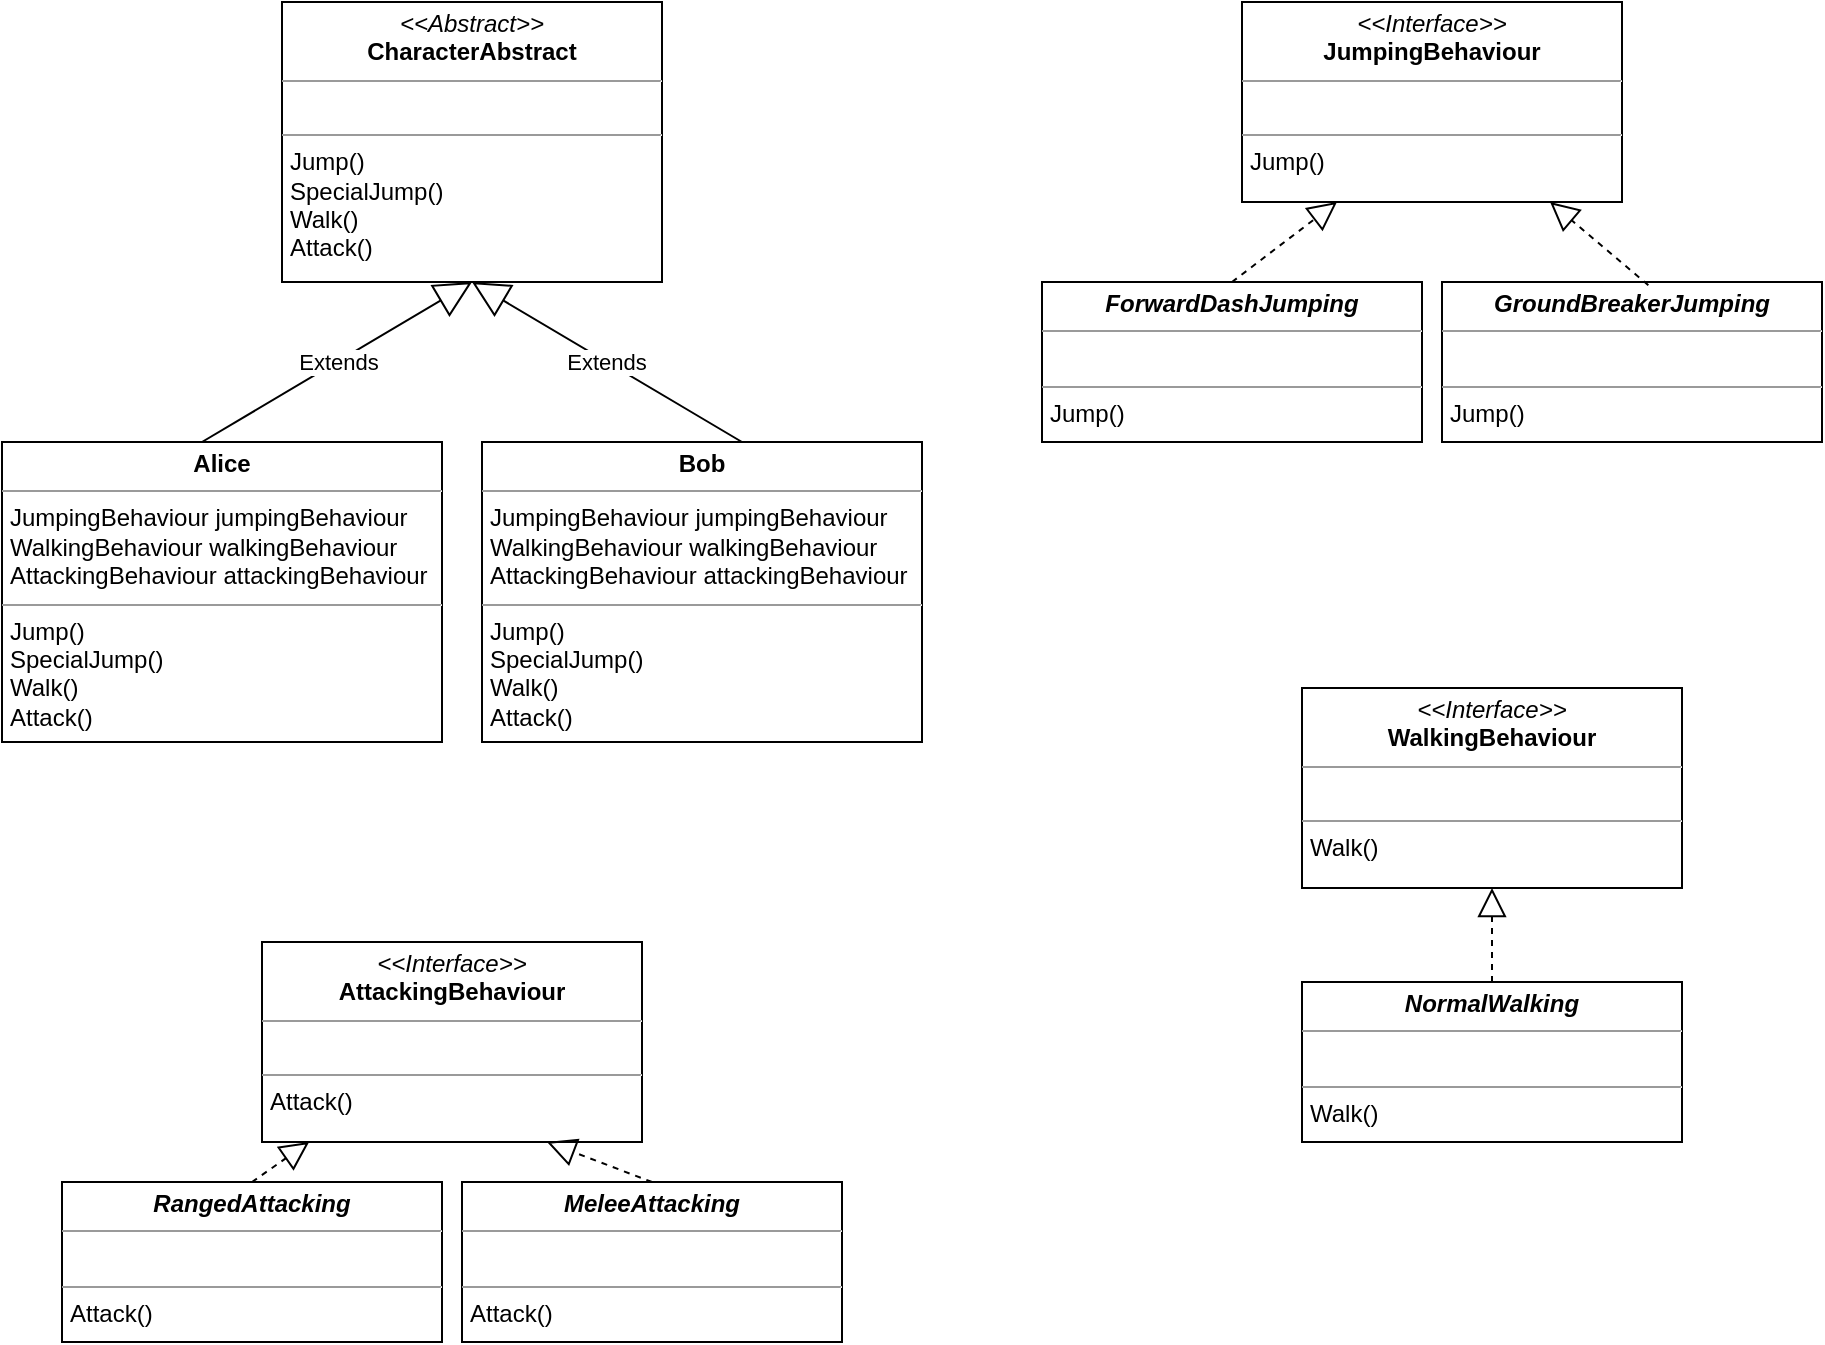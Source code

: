 <mxfile version="14.0.5" type="device"><diagram name="Page-1" id="e7e014a7-5840-1c2e-5031-d8a46d1fe8dd"><mxGraphModel dx="1038" dy="548" grid="1" gridSize="10" guides="1" tooltips="1" connect="1" arrows="1" fold="1" page="1" pageScale="1" pageWidth="1169" pageHeight="826" background="#ffffff" math="0" shadow="0"><root><mxCell id="0"/><mxCell id="1" parent="0"/><mxCell id="S-gyesO4gLAxwV-rLuEW-44" value="&lt;p style=&quot;margin: 0px ; margin-top: 4px ; text-align: center&quot;&gt;&lt;i&gt;&amp;lt;&amp;lt;Interface&amp;gt;&amp;gt;&lt;/i&gt;&lt;br&gt;&lt;b&gt;JumpingBehaviour&lt;/b&gt;&lt;/p&gt;&lt;hr size=&quot;1&quot;&gt;&lt;p style=&quot;margin: 0px ; margin-left: 4px&quot;&gt;&lt;br&gt;&lt;/p&gt;&lt;hr size=&quot;1&quot;&gt;&lt;p style=&quot;margin: 0px ; margin-left: 4px&quot;&gt;Jump()&lt;/p&gt;" style="verticalAlign=top;align=left;overflow=fill;fontSize=12;fontFamily=Helvetica;html=1;" vertex="1" parent="1"><mxGeometry x="630" y="70" width="190" height="100" as="geometry"/></mxCell><mxCell id="S-gyesO4gLAxwV-rLuEW-46" value="&lt;p style=&quot;margin: 0px ; margin-top: 4px ; text-align: center&quot;&gt;&lt;i&gt;&amp;lt;&amp;lt;Interface&amp;gt;&amp;gt;&lt;/i&gt;&lt;br&gt;&lt;b&gt;WalkingBehaviour&lt;/b&gt;&lt;/p&gt;&lt;hr size=&quot;1&quot;&gt;&lt;p style=&quot;margin: 0px ; margin-left: 4px&quot;&gt;&lt;br&gt;&lt;/p&gt;&lt;hr size=&quot;1&quot;&gt;&lt;p style=&quot;margin: 0px ; margin-left: 4px&quot;&gt;Walk()&lt;/p&gt;" style="verticalAlign=top;align=left;overflow=fill;fontSize=12;fontFamily=Helvetica;html=1;" vertex="1" parent="1"><mxGeometry x="660" y="413" width="190" height="100" as="geometry"/></mxCell><mxCell id="S-gyesO4gLAxwV-rLuEW-47" value="&lt;p style=&quot;margin: 0px ; margin-top: 4px ; text-align: center&quot;&gt;&lt;i&gt;&amp;lt;&amp;lt;Interface&amp;gt;&amp;gt;&lt;/i&gt;&lt;br&gt;&lt;b&gt;AttackingBehaviour&lt;/b&gt;&lt;/p&gt;&lt;hr size=&quot;1&quot;&gt;&lt;p style=&quot;margin: 0px ; margin-left: 4px&quot;&gt;&lt;br&gt;&lt;/p&gt;&lt;hr size=&quot;1&quot;&gt;&lt;p style=&quot;margin: 0px ; margin-left: 4px&quot;&gt;Attack()&lt;/p&gt;" style="verticalAlign=top;align=left;overflow=fill;fontSize=12;fontFamily=Helvetica;html=1;" vertex="1" parent="1"><mxGeometry x="140" y="540" width="190" height="100" as="geometry"/></mxCell><mxCell id="S-gyesO4gLAxwV-rLuEW-52" value="&lt;p style=&quot;margin: 0px ; margin-top: 4px ; text-align: center&quot;&gt;&lt;i&gt;&lt;b&gt;ForwardDashJumping&lt;/b&gt;&lt;/i&gt;&lt;/p&gt;&lt;hr size=&quot;1&quot;&gt;&lt;p style=&quot;margin: 0px ; margin-left: 4px&quot;&gt;&lt;br&gt;&lt;/p&gt;&lt;hr size=&quot;1&quot;&gt;&lt;p style=&quot;margin: 0px ; margin-left: 4px&quot;&gt;Jump()&lt;/p&gt;" style="verticalAlign=top;align=left;overflow=fill;fontSize=12;fontFamily=Helvetica;html=1;" vertex="1" parent="1"><mxGeometry x="530" y="210" width="190" height="80" as="geometry"/></mxCell><mxCell id="S-gyesO4gLAxwV-rLuEW-53" value="&lt;p style=&quot;margin: 0px ; margin-top: 4px ; text-align: center&quot;&gt;&lt;i&gt;&lt;b&gt;GroundBreakerJumping&lt;/b&gt;&lt;/i&gt;&lt;/p&gt;&lt;hr size=&quot;1&quot;&gt;&lt;p style=&quot;margin: 0px ; margin-left: 4px&quot;&gt;&lt;br&gt;&lt;/p&gt;&lt;hr size=&quot;1&quot;&gt;&lt;p style=&quot;margin: 0px ; margin-left: 4px&quot;&gt;Jump()&lt;/p&gt;" style="verticalAlign=top;align=left;overflow=fill;fontSize=12;fontFamily=Helvetica;html=1;" vertex="1" parent="1"><mxGeometry x="730" y="210" width="190" height="80" as="geometry"/></mxCell><mxCell id="S-gyesO4gLAxwV-rLuEW-54" value="" style="endArrow=block;dashed=1;endFill=0;endSize=12;html=1;exitX=0.5;exitY=0;exitDx=0;exitDy=0;entryX=0.25;entryY=1;entryDx=0;entryDy=0;" edge="1" parent="1" source="S-gyesO4gLAxwV-rLuEW-52" target="S-gyesO4gLAxwV-rLuEW-44"><mxGeometry width="160" relative="1" as="geometry"><mxPoint x="450" y="340" as="sourcePoint"/><mxPoint x="610" y="340" as="targetPoint"/></mxGeometry></mxCell><mxCell id="S-gyesO4gLAxwV-rLuEW-55" value="" style="endArrow=block;dashed=1;endFill=0;endSize=12;html=1;exitX=0.543;exitY=0.02;exitDx=0;exitDy=0;exitPerimeter=0;" edge="1" parent="1" source="S-gyesO4gLAxwV-rLuEW-53" target="S-gyesO4gLAxwV-rLuEW-44"><mxGeometry width="160" relative="1" as="geometry"><mxPoint x="635" y="220" as="sourcePoint"/><mxPoint x="687.5" y="180" as="targetPoint"/></mxGeometry></mxCell><mxCell id="S-gyesO4gLAxwV-rLuEW-56" value="&lt;p style=&quot;margin: 0px ; margin-top: 4px ; text-align: center&quot;&gt;&lt;i&gt;&lt;b&gt;NormalWalking&lt;/b&gt;&lt;/i&gt;&lt;/p&gt;&lt;hr size=&quot;1&quot;&gt;&lt;p style=&quot;margin: 0px ; margin-left: 4px&quot;&gt;&lt;br&gt;&lt;/p&gt;&lt;hr size=&quot;1&quot;&gt;&lt;p style=&quot;margin: 0px ; margin-left: 4px&quot;&gt;Walk()&lt;/p&gt;" style="verticalAlign=top;align=left;overflow=fill;fontSize=12;fontFamily=Helvetica;html=1;" vertex="1" parent="1"><mxGeometry x="660" y="560" width="190" height="80" as="geometry"/></mxCell><mxCell id="S-gyesO4gLAxwV-rLuEW-58" value="" style="endArrow=block;dashed=1;endFill=0;endSize=12;html=1;exitX=0.5;exitY=0;exitDx=0;exitDy=0;entryX=0.5;entryY=1;entryDx=0;entryDy=0;" edge="1" parent="1" source="S-gyesO4gLAxwV-rLuEW-56" target="S-gyesO4gLAxwV-rLuEW-46"><mxGeometry width="160" relative="1" as="geometry"><mxPoint x="480" y="440" as="sourcePoint"/><mxPoint x="640" y="440" as="targetPoint"/></mxGeometry></mxCell><mxCell id="S-gyesO4gLAxwV-rLuEW-59" value="&lt;p style=&quot;margin: 0px ; margin-top: 4px ; text-align: center&quot;&gt;&lt;i&gt;&lt;b&gt;RangedAttacking&lt;/b&gt;&lt;/i&gt;&lt;/p&gt;&lt;hr size=&quot;1&quot;&gt;&lt;p style=&quot;margin: 0px ; margin-left: 4px&quot;&gt;&lt;br&gt;&lt;/p&gt;&lt;hr size=&quot;1&quot;&gt;&lt;p style=&quot;margin: 0px ; margin-left: 4px&quot;&gt;Attack()&lt;/p&gt;" style="verticalAlign=top;align=left;overflow=fill;fontSize=12;fontFamily=Helvetica;html=1;" vertex="1" parent="1"><mxGeometry x="40" y="660" width="190" height="80" as="geometry"/></mxCell><mxCell id="S-gyesO4gLAxwV-rLuEW-60" value="&lt;p style=&quot;margin: 0px ; margin-top: 4px ; text-align: center&quot;&gt;&lt;i&gt;&lt;b&gt;MeleeAttacking&lt;/b&gt;&lt;/i&gt;&lt;/p&gt;&lt;hr size=&quot;1&quot;&gt;&lt;p style=&quot;margin: 0px ; margin-left: 4px&quot;&gt;&lt;br&gt;&lt;/p&gt;&lt;hr size=&quot;1&quot;&gt;&lt;p style=&quot;margin: 0px ; margin-left: 4px&quot;&gt;Attack()&lt;/p&gt;" style="verticalAlign=top;align=left;overflow=fill;fontSize=12;fontFamily=Helvetica;html=1;" vertex="1" parent="1"><mxGeometry x="240" y="660" width="190" height="80" as="geometry"/></mxCell><mxCell id="S-gyesO4gLAxwV-rLuEW-61" value="" style="endArrow=block;dashed=1;endFill=0;endSize=12;html=1;exitX=0.5;exitY=0;exitDx=0;exitDy=0;" edge="1" parent="1" source="S-gyesO4gLAxwV-rLuEW-59" target="S-gyesO4gLAxwV-rLuEW-47"><mxGeometry width="160" relative="1" as="geometry"><mxPoint x="-40" y="600" as="sourcePoint"/><mxPoint x="120" y="600" as="targetPoint"/></mxGeometry></mxCell><mxCell id="S-gyesO4gLAxwV-rLuEW-62" value="" style="endArrow=block;dashed=1;endFill=0;endSize=12;html=1;exitX=0.5;exitY=0;exitDx=0;exitDy=0;entryX=0.75;entryY=1;entryDx=0;entryDy=0;" edge="1" parent="1" source="S-gyesO4gLAxwV-rLuEW-60" target="S-gyesO4gLAxwV-rLuEW-47"><mxGeometry width="160" relative="1" as="geometry"><mxPoint x="-40" y="600" as="sourcePoint"/><mxPoint x="120" y="600" as="targetPoint"/></mxGeometry></mxCell><mxCell id="S-gyesO4gLAxwV-rLuEW-63" value="&lt;p style=&quot;margin: 0px ; margin-top: 4px ; text-align: center&quot;&gt;&lt;i&gt;&amp;lt;&amp;lt;Abstract&amp;gt;&amp;gt;&lt;/i&gt;&lt;br&gt;&lt;b&gt;CharacterAbstract&lt;/b&gt;&lt;/p&gt;&lt;hr size=&quot;1&quot;&gt;&lt;p style=&quot;margin: 0px ; margin-left: 4px&quot;&gt;&lt;br&gt;&lt;/p&gt;&lt;hr size=&quot;1&quot;&gt;&lt;p style=&quot;margin: 0px ; margin-left: 4px&quot;&gt;Jump()&lt;/p&gt;&lt;p style=&quot;margin: 0px ; margin-left: 4px&quot;&gt;SpecialJump()&lt;/p&gt;&lt;p style=&quot;margin: 0px ; margin-left: 4px&quot;&gt;Walk()&lt;/p&gt;&lt;p style=&quot;margin: 0px ; margin-left: 4px&quot;&gt;Attack()&lt;/p&gt;" style="verticalAlign=top;align=left;overflow=fill;fontSize=12;fontFamily=Helvetica;html=1;" vertex="1" parent="1"><mxGeometry x="150" y="70" width="190" height="140" as="geometry"/></mxCell><mxCell id="S-gyesO4gLAxwV-rLuEW-68" value="&lt;p style=&quot;margin: 0px ; margin-top: 4px ; text-align: center&quot;&gt;&lt;b&gt;Alice&lt;/b&gt;&lt;/p&gt;&lt;hr size=&quot;1&quot;&gt;&lt;p style=&quot;margin: 0px ; margin-left: 4px&quot;&gt;JumpingBehaviour jumpingBehaviour&lt;/p&gt;&lt;p style=&quot;margin: 0px ; margin-left: 4px&quot;&gt;WalkingBehaviour walkingBehaviour&lt;/p&gt;&lt;p style=&quot;margin: 0px ; margin-left: 4px&quot;&gt;AttackingBehaviour attackingBehaviour&lt;/p&gt;&lt;hr size=&quot;1&quot;&gt;&lt;p style=&quot;margin: 0px ; margin-left: 4px&quot;&gt;Jump()&lt;/p&gt;&lt;p style=&quot;margin: 0px ; margin-left: 4px&quot;&gt;SpecialJump()&lt;/p&gt;&lt;p style=&quot;margin: 0px ; margin-left: 4px&quot;&gt;Walk()&lt;/p&gt;&lt;p style=&quot;margin: 0px ; margin-left: 4px&quot;&gt;Attack()&lt;/p&gt;" style="verticalAlign=top;align=left;overflow=fill;fontSize=12;fontFamily=Helvetica;html=1;" vertex="1" parent="1"><mxGeometry x="10" y="290" width="220" height="150" as="geometry"/></mxCell><mxCell id="S-gyesO4gLAxwV-rLuEW-69" value="&lt;p style=&quot;margin: 0px ; margin-top: 4px ; text-align: center&quot;&gt;&lt;b&gt;Bob&lt;/b&gt;&lt;/p&gt;&lt;hr size=&quot;1&quot;&gt;&lt;p style=&quot;margin: 0px 0px 0px 4px&quot;&gt;JumpingBehaviour jumpingBehaviour&lt;/p&gt;&lt;p style=&quot;margin: 0px 0px 0px 4px&quot;&gt;WalkingBehaviour walkingBehaviour&lt;/p&gt;&lt;p style=&quot;margin: 0px 0px 0px 4px&quot;&gt;AttackingBehaviour attackingBehaviour&lt;/p&gt;&lt;hr size=&quot;1&quot;&gt;&lt;p style=&quot;margin: 0px ; margin-left: 4px&quot;&gt;Jump()&lt;/p&gt;&lt;p style=&quot;margin: 0px ; margin-left: 4px&quot;&gt;SpecialJump()&lt;/p&gt;&lt;p style=&quot;margin: 0px ; margin-left: 4px&quot;&gt;Walk()&lt;/p&gt;&lt;p style=&quot;margin: 0px ; margin-left: 4px&quot;&gt;Attack()&lt;/p&gt;" style="verticalAlign=top;align=left;overflow=fill;fontSize=12;fontFamily=Helvetica;html=1;" vertex="1" parent="1"><mxGeometry x="250" y="290" width="220" height="150" as="geometry"/></mxCell><mxCell id="S-gyesO4gLAxwV-rLuEW-70" value="Extends" style="endArrow=block;endSize=16;endFill=0;html=1;exitX=0.5;exitY=0;exitDx=0;exitDy=0;entryX=0.5;entryY=1;entryDx=0;entryDy=0;" edge="1" parent="1" target="S-gyesO4gLAxwV-rLuEW-63"><mxGeometry width="160" relative="1" as="geometry"><mxPoint x="110" y="290" as="sourcePoint"/><mxPoint x="690" y="240" as="targetPoint"/></mxGeometry></mxCell><mxCell id="S-gyesO4gLAxwV-rLuEW-71" value="Extends" style="endArrow=block;endSize=16;endFill=0;html=1;exitX=0.5;exitY=0;exitDx=0;exitDy=0;entryX=0.5;entryY=1;entryDx=0;entryDy=0;" edge="1" parent="1" target="S-gyesO4gLAxwV-rLuEW-63"><mxGeometry width="160" relative="1" as="geometry"><mxPoint x="380" y="290" as="sourcePoint"/><mxPoint x="225" y="220" as="targetPoint"/></mxGeometry></mxCell></root></mxGraphModel></diagram></mxfile>